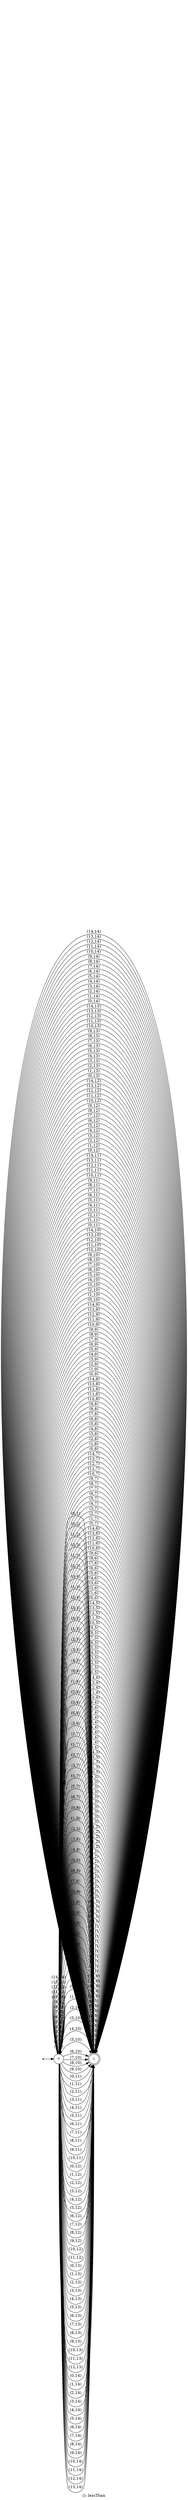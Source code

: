 digraph G {
label = "(): lessThan";
rankdir = LR;
node [shape = circle, label="0", fontsize=12]0;
node [shape = doublecircle, label="1", fontsize=12]1;
node [shape = point ]; qi
qi ->0;
0 -> 0[ label = "(0,0)"];
0 -> 1[ label = "(0,1)"];
0 -> 0[ label = "(1,1)"];
0 -> 1[ label = "(0,2)"];
0 -> 1[ label = "(1,2)"];
0 -> 0[ label = "(2,2)"];
0 -> 1[ label = "(0,3)"];
0 -> 1[ label = "(1,3)"];
0 -> 1[ label = "(2,3)"];
0 -> 0[ label = "(3,3)"];
0 -> 1[ label = "(0,4)"];
0 -> 1[ label = "(1,4)"];
0 -> 1[ label = "(2,4)"];
0 -> 1[ label = "(3,4)"];
0 -> 0[ label = "(4,4)"];
0 -> 1[ label = "(0,5)"];
0 -> 1[ label = "(1,5)"];
0 -> 1[ label = "(2,5)"];
0 -> 1[ label = "(3,5)"];
0 -> 1[ label = "(4,5)"];
0 -> 0[ label = "(5,5)"];
0 -> 1[ label = "(0,6)"];
0 -> 1[ label = "(1,6)"];
0 -> 1[ label = "(2,6)"];
0 -> 1[ label = "(3,6)"];
0 -> 1[ label = "(4,6)"];
0 -> 1[ label = "(5,6)"];
0 -> 0[ label = "(6,6)"];
0 -> 1[ label = "(0,7)"];
0 -> 1[ label = "(1,7)"];
0 -> 1[ label = "(2,7)"];
0 -> 1[ label = "(3,7)"];
0 -> 1[ label = "(4,7)"];
0 -> 1[ label = "(5,7)"];
0 -> 1[ label = "(6,7)"];
0 -> 0[ label = "(7,7)"];
0 -> 1[ label = "(0,8)"];
0 -> 1[ label = "(1,8)"];
0 -> 1[ label = "(2,8)"];
0 -> 1[ label = "(3,8)"];
0 -> 1[ label = "(4,8)"];
0 -> 1[ label = "(5,8)"];
0 -> 1[ label = "(6,8)"];
0 -> 1[ label = "(7,8)"];
0 -> 0[ label = "(8,8)"];
0 -> 1[ label = "(0,9)"];
0 -> 1[ label = "(1,9)"];
0 -> 1[ label = "(2,9)"];
0 -> 1[ label = "(3,9)"];
0 -> 1[ label = "(4,9)"];
0 -> 1[ label = "(5,9)"];
0 -> 1[ label = "(6,9)"];
0 -> 1[ label = "(7,9)"];
0 -> 1[ label = "(8,9)"];
0 -> 0[ label = "(9,9)"];
0 -> 1[ label = "(0,10)"];
0 -> 1[ label = "(1,10)"];
0 -> 1[ label = "(2,10)"];
0 -> 1[ label = "(3,10)"];
0 -> 1[ label = "(4,10)"];
0 -> 1[ label = "(5,10)"];
0 -> 1[ label = "(6,10)"];
0 -> 1[ label = "(7,10)"];
0 -> 1[ label = "(8,10)"];
0 -> 1[ label = "(9,10)"];
0 -> 0[ label = "(10,10)"];
0 -> 1[ label = "(0,11)"];
0 -> 1[ label = "(1,11)"];
0 -> 1[ label = "(2,11)"];
0 -> 1[ label = "(3,11)"];
0 -> 1[ label = "(4,11)"];
0 -> 1[ label = "(5,11)"];
0 -> 1[ label = "(6,11)"];
0 -> 1[ label = "(7,11)"];
0 -> 1[ label = "(8,11)"];
0 -> 1[ label = "(9,11)"];
0 -> 1[ label = "(10,11)"];
0 -> 0[ label = "(11,11)"];
0 -> 1[ label = "(0,12)"];
0 -> 1[ label = "(1,12)"];
0 -> 1[ label = "(2,12)"];
0 -> 1[ label = "(3,12)"];
0 -> 1[ label = "(4,12)"];
0 -> 1[ label = "(5,12)"];
0 -> 1[ label = "(6,12)"];
0 -> 1[ label = "(7,12)"];
0 -> 1[ label = "(8,12)"];
0 -> 1[ label = "(9,12)"];
0 -> 1[ label = "(10,12)"];
0 -> 1[ label = "(11,12)"];
0 -> 0[ label = "(12,12)"];
0 -> 1[ label = "(0,13)"];
0 -> 1[ label = "(1,13)"];
0 -> 1[ label = "(2,13)"];
0 -> 1[ label = "(3,13)"];
0 -> 1[ label = "(4,13)"];
0 -> 1[ label = "(5,13)"];
0 -> 1[ label = "(6,13)"];
0 -> 1[ label = "(7,13)"];
0 -> 1[ label = "(8,13)"];
0 -> 1[ label = "(9,13)"];
0 -> 1[ label = "(10,13)"];
0 -> 1[ label = "(11,13)"];
0 -> 1[ label = "(12,13)"];
0 -> 0[ label = "(13,13)"];
0 -> 1[ label = "(0,14)"];
0 -> 1[ label = "(1,14)"];
0 -> 1[ label = "(2,14)"];
0 -> 1[ label = "(3,14)"];
0 -> 1[ label = "(4,14)"];
0 -> 1[ label = "(5,14)"];
0 -> 1[ label = "(6,14)"];
0 -> 1[ label = "(7,14)"];
0 -> 1[ label = "(8,14)"];
0 -> 1[ label = "(9,14)"];
0 -> 1[ label = "(10,14)"];
0 -> 1[ label = "(11,14)"];
0 -> 1[ label = "(12,14)"];
0 -> 1[ label = "(13,14)"];
0 -> 0[ label = "(14,14)"];
1 -> 1[ label = "(0,0)"];
1 -> 1[ label = "(1,0)"];
1 -> 1[ label = "(2,0)"];
1 -> 1[ label = "(3,0)"];
1 -> 1[ label = "(4,0)"];
1 -> 1[ label = "(5,0)"];
1 -> 1[ label = "(6,0)"];
1 -> 1[ label = "(7,0)"];
1 -> 1[ label = "(8,0)"];
1 -> 1[ label = "(9,0)"];
1 -> 1[ label = "(10,0)"];
1 -> 1[ label = "(11,0)"];
1 -> 1[ label = "(12,0)"];
1 -> 1[ label = "(13,0)"];
1 -> 1[ label = "(14,0)"];
1 -> 1[ label = "(0,1)"];
1 -> 1[ label = "(1,1)"];
1 -> 1[ label = "(2,1)"];
1 -> 1[ label = "(3,1)"];
1 -> 1[ label = "(4,1)"];
1 -> 1[ label = "(5,1)"];
1 -> 1[ label = "(6,1)"];
1 -> 1[ label = "(7,1)"];
1 -> 1[ label = "(8,1)"];
1 -> 1[ label = "(9,1)"];
1 -> 1[ label = "(10,1)"];
1 -> 1[ label = "(11,1)"];
1 -> 1[ label = "(12,1)"];
1 -> 1[ label = "(13,1)"];
1 -> 1[ label = "(14,1)"];
1 -> 1[ label = "(0,2)"];
1 -> 1[ label = "(1,2)"];
1 -> 1[ label = "(2,2)"];
1 -> 1[ label = "(3,2)"];
1 -> 1[ label = "(4,2)"];
1 -> 1[ label = "(5,2)"];
1 -> 1[ label = "(6,2)"];
1 -> 1[ label = "(7,2)"];
1 -> 1[ label = "(8,2)"];
1 -> 1[ label = "(9,2)"];
1 -> 1[ label = "(10,2)"];
1 -> 1[ label = "(11,2)"];
1 -> 1[ label = "(12,2)"];
1 -> 1[ label = "(13,2)"];
1 -> 1[ label = "(14,2)"];
1 -> 1[ label = "(0,3)"];
1 -> 1[ label = "(1,3)"];
1 -> 1[ label = "(2,3)"];
1 -> 1[ label = "(3,3)"];
1 -> 1[ label = "(4,3)"];
1 -> 1[ label = "(5,3)"];
1 -> 1[ label = "(6,3)"];
1 -> 1[ label = "(7,3)"];
1 -> 1[ label = "(8,3)"];
1 -> 1[ label = "(9,3)"];
1 -> 1[ label = "(10,3)"];
1 -> 1[ label = "(11,3)"];
1 -> 1[ label = "(12,3)"];
1 -> 1[ label = "(13,3)"];
1 -> 1[ label = "(14,3)"];
1 -> 1[ label = "(0,4)"];
1 -> 1[ label = "(1,4)"];
1 -> 1[ label = "(2,4)"];
1 -> 1[ label = "(3,4)"];
1 -> 1[ label = "(4,4)"];
1 -> 1[ label = "(5,4)"];
1 -> 1[ label = "(6,4)"];
1 -> 1[ label = "(7,4)"];
1 -> 1[ label = "(8,4)"];
1 -> 1[ label = "(9,4)"];
1 -> 1[ label = "(10,4)"];
1 -> 1[ label = "(11,4)"];
1 -> 1[ label = "(12,4)"];
1 -> 1[ label = "(13,4)"];
1 -> 1[ label = "(14,4)"];
1 -> 1[ label = "(0,5)"];
1 -> 1[ label = "(1,5)"];
1 -> 1[ label = "(2,5)"];
1 -> 1[ label = "(3,5)"];
1 -> 1[ label = "(4,5)"];
1 -> 1[ label = "(5,5)"];
1 -> 1[ label = "(6,5)"];
1 -> 1[ label = "(7,5)"];
1 -> 1[ label = "(8,5)"];
1 -> 1[ label = "(9,5)"];
1 -> 1[ label = "(10,5)"];
1 -> 1[ label = "(11,5)"];
1 -> 1[ label = "(12,5)"];
1 -> 1[ label = "(13,5)"];
1 -> 1[ label = "(14,5)"];
1 -> 1[ label = "(0,6)"];
1 -> 1[ label = "(1,6)"];
1 -> 1[ label = "(2,6)"];
1 -> 1[ label = "(3,6)"];
1 -> 1[ label = "(4,6)"];
1 -> 1[ label = "(5,6)"];
1 -> 1[ label = "(6,6)"];
1 -> 1[ label = "(7,6)"];
1 -> 1[ label = "(8,6)"];
1 -> 1[ label = "(9,6)"];
1 -> 1[ label = "(10,6)"];
1 -> 1[ label = "(11,6)"];
1 -> 1[ label = "(12,6)"];
1 -> 1[ label = "(13,6)"];
1 -> 1[ label = "(14,6)"];
1 -> 1[ label = "(0,7)"];
1 -> 1[ label = "(1,7)"];
1 -> 1[ label = "(2,7)"];
1 -> 1[ label = "(3,7)"];
1 -> 1[ label = "(4,7)"];
1 -> 1[ label = "(5,7)"];
1 -> 1[ label = "(6,7)"];
1 -> 1[ label = "(7,7)"];
1 -> 1[ label = "(8,7)"];
1 -> 1[ label = "(9,7)"];
1 -> 1[ label = "(10,7)"];
1 -> 1[ label = "(11,7)"];
1 -> 1[ label = "(12,7)"];
1 -> 1[ label = "(13,7)"];
1 -> 1[ label = "(14,7)"];
1 -> 1[ label = "(0,8)"];
1 -> 1[ label = "(1,8)"];
1 -> 1[ label = "(2,8)"];
1 -> 1[ label = "(3,8)"];
1 -> 1[ label = "(4,8)"];
1 -> 1[ label = "(5,8)"];
1 -> 1[ label = "(6,8)"];
1 -> 1[ label = "(7,8)"];
1 -> 1[ label = "(8,8)"];
1 -> 1[ label = "(9,8)"];
1 -> 1[ label = "(10,8)"];
1 -> 1[ label = "(11,8)"];
1 -> 1[ label = "(12,8)"];
1 -> 1[ label = "(13,8)"];
1 -> 1[ label = "(14,8)"];
1 -> 1[ label = "(0,9)"];
1 -> 1[ label = "(1,9)"];
1 -> 1[ label = "(2,9)"];
1 -> 1[ label = "(3,9)"];
1 -> 1[ label = "(4,9)"];
1 -> 1[ label = "(5,9)"];
1 -> 1[ label = "(6,9)"];
1 -> 1[ label = "(7,9)"];
1 -> 1[ label = "(8,9)"];
1 -> 1[ label = "(9,9)"];
1 -> 1[ label = "(10,9)"];
1 -> 1[ label = "(11,9)"];
1 -> 1[ label = "(12,9)"];
1 -> 1[ label = "(13,9)"];
1 -> 1[ label = "(14,9)"];
1 -> 1[ label = "(0,10)"];
1 -> 1[ label = "(1,10)"];
1 -> 1[ label = "(2,10)"];
1 -> 1[ label = "(3,10)"];
1 -> 1[ label = "(4,10)"];
1 -> 1[ label = "(5,10)"];
1 -> 1[ label = "(6,10)"];
1 -> 1[ label = "(7,10)"];
1 -> 1[ label = "(8,10)"];
1 -> 1[ label = "(9,10)"];
1 -> 1[ label = "(10,10)"];
1 -> 1[ label = "(11,10)"];
1 -> 1[ label = "(12,10)"];
1 -> 1[ label = "(13,10)"];
1 -> 1[ label = "(14,10)"];
1 -> 1[ label = "(0,11)"];
1 -> 1[ label = "(1,11)"];
1 -> 1[ label = "(2,11)"];
1 -> 1[ label = "(3,11)"];
1 -> 1[ label = "(4,11)"];
1 -> 1[ label = "(5,11)"];
1 -> 1[ label = "(6,11)"];
1 -> 1[ label = "(7,11)"];
1 -> 1[ label = "(8,11)"];
1 -> 1[ label = "(9,11)"];
1 -> 1[ label = "(10,11)"];
1 -> 1[ label = "(11,11)"];
1 -> 1[ label = "(12,11)"];
1 -> 1[ label = "(13,11)"];
1 -> 1[ label = "(14,11)"];
1 -> 1[ label = "(0,12)"];
1 -> 1[ label = "(1,12)"];
1 -> 1[ label = "(2,12)"];
1 -> 1[ label = "(3,12)"];
1 -> 1[ label = "(4,12)"];
1 -> 1[ label = "(5,12)"];
1 -> 1[ label = "(6,12)"];
1 -> 1[ label = "(7,12)"];
1 -> 1[ label = "(8,12)"];
1 -> 1[ label = "(9,12)"];
1 -> 1[ label = "(10,12)"];
1 -> 1[ label = "(11,12)"];
1 -> 1[ label = "(12,12)"];
1 -> 1[ label = "(13,12)"];
1 -> 1[ label = "(14,12)"];
1 -> 1[ label = "(0,13)"];
1 -> 1[ label = "(1,13)"];
1 -> 1[ label = "(2,13)"];
1 -> 1[ label = "(3,13)"];
1 -> 1[ label = "(4,13)"];
1 -> 1[ label = "(5,13)"];
1 -> 1[ label = "(6,13)"];
1 -> 1[ label = "(7,13)"];
1 -> 1[ label = "(8,13)"];
1 -> 1[ label = "(9,13)"];
1 -> 1[ label = "(10,13)"];
1 -> 1[ label = "(11,13)"];
1 -> 1[ label = "(12,13)"];
1 -> 1[ label = "(13,13)"];
1 -> 1[ label = "(14,13)"];
1 -> 1[ label = "(0,14)"];
1 -> 1[ label = "(1,14)"];
1 -> 1[ label = "(2,14)"];
1 -> 1[ label = "(3,14)"];
1 -> 1[ label = "(4,14)"];
1 -> 1[ label = "(5,14)"];
1 -> 1[ label = "(6,14)"];
1 -> 1[ label = "(7,14)"];
1 -> 1[ label = "(8,14)"];
1 -> 1[ label = "(9,14)"];
1 -> 1[ label = "(10,14)"];
1 -> 1[ label = "(11,14)"];
1 -> 1[ label = "(12,14)"];
1 -> 1[ label = "(13,14)"];
1 -> 1[ label = "(14,14)"];
}
